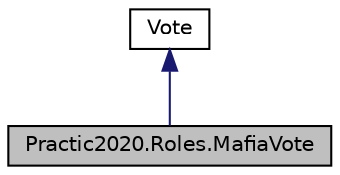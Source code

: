 digraph "Practic2020.Roles.MafiaVote"
{
 // LATEX_PDF_SIZE
  edge [fontname="Helvetica",fontsize="10",labelfontname="Helvetica",labelfontsize="10"];
  node [fontname="Helvetica",fontsize="10",shape=record];
  Node1 [label="Practic2020.Roles.MafiaVote",height=0.2,width=0.4,color="black", fillcolor="grey75", style="filled", fontcolor="black",tooltip="голосование мафии"];
  Node2 -> Node1 [dir="back",color="midnightblue",fontsize="10",style="solid",fontname="Helvetica"];
  Node2 [label="Vote",height=0.2,width=0.4,color="black", fillcolor="white", style="filled",URL="$class_practic2020_1_1_game_core_1_1_vote.html",tooltip="абстрактный класс голосования, выполняющий роль сбора голосов игроков, и выполнения приговоров"];
}
